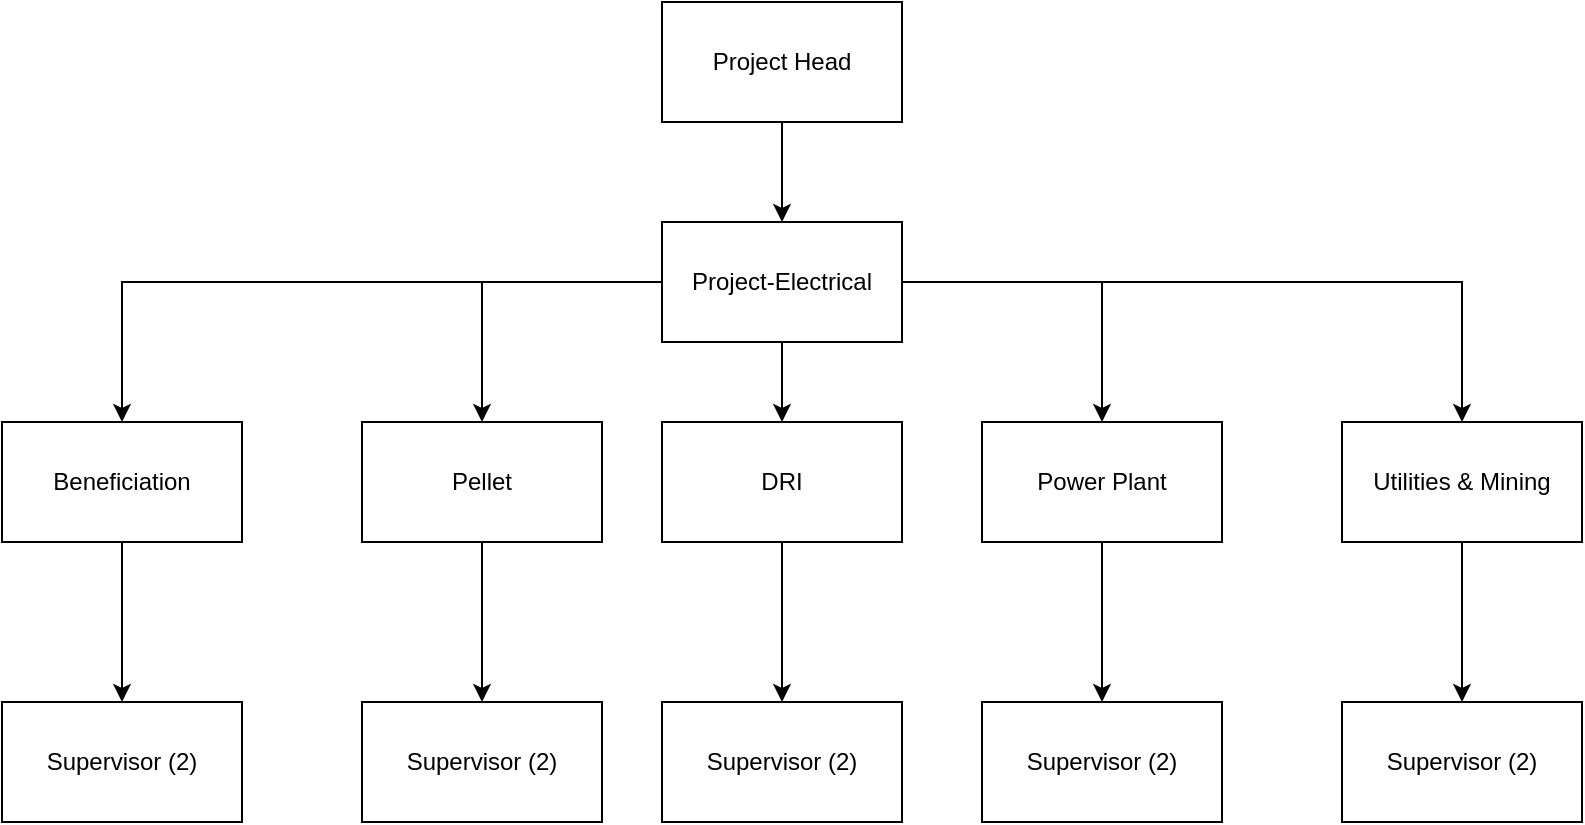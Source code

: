 <mxfile version="13.1.1" type="github"><diagram id="_ZACqjhuWuFWTCR3FeZC" name="Page-1"><mxGraphModel dx="868" dy="433" grid="1" gridSize="10" guides="1" tooltips="1" connect="1" arrows="1" fold="1" page="1" pageScale="1" pageWidth="850" pageHeight="1100" math="0" shadow="0"><root><mxCell id="0"/><mxCell id="1" parent="0"/><mxCell id="EbggujQhzVkPyazPbI4q-3" value="" style="edgeStyle=orthogonalEdgeStyle;rounded=0;orthogonalLoop=1;jettySize=auto;html=1;" edge="1" parent="1" source="EbggujQhzVkPyazPbI4q-1" target="EbggujQhzVkPyazPbI4q-2"><mxGeometry relative="1" as="geometry"/></mxCell><mxCell id="EbggujQhzVkPyazPbI4q-1" value="Project Head" style="rounded=0;whiteSpace=wrap;html=1;" vertex="1" parent="1"><mxGeometry x="360" y="20" width="120" height="60" as="geometry"/></mxCell><mxCell id="EbggujQhzVkPyazPbI4q-9" value="" style="edgeStyle=orthogonalEdgeStyle;rounded=0;orthogonalLoop=1;jettySize=auto;html=1;" edge="1" parent="1" source="EbggujQhzVkPyazPbI4q-2" target="EbggujQhzVkPyazPbI4q-6"><mxGeometry relative="1" as="geometry"/></mxCell><mxCell id="EbggujQhzVkPyazPbI4q-10" style="edgeStyle=orthogonalEdgeStyle;rounded=0;orthogonalLoop=1;jettySize=auto;html=1;exitX=0;exitY=0.5;exitDx=0;exitDy=0;" edge="1" parent="1" source="EbggujQhzVkPyazPbI4q-2" target="EbggujQhzVkPyazPbI4q-4"><mxGeometry relative="1" as="geometry"/></mxCell><mxCell id="EbggujQhzVkPyazPbI4q-11" style="edgeStyle=orthogonalEdgeStyle;rounded=0;orthogonalLoop=1;jettySize=auto;html=1;exitX=0;exitY=0.5;exitDx=0;exitDy=0;" edge="1" parent="1" source="EbggujQhzVkPyazPbI4q-2" target="EbggujQhzVkPyazPbI4q-5"><mxGeometry relative="1" as="geometry"/></mxCell><mxCell id="EbggujQhzVkPyazPbI4q-12" style="edgeStyle=orthogonalEdgeStyle;rounded=0;orthogonalLoop=1;jettySize=auto;html=1;exitX=1;exitY=0.5;exitDx=0;exitDy=0;entryX=0.5;entryY=0;entryDx=0;entryDy=0;" edge="1" parent="1" source="EbggujQhzVkPyazPbI4q-2" target="EbggujQhzVkPyazPbI4q-7"><mxGeometry relative="1" as="geometry"/></mxCell><mxCell id="EbggujQhzVkPyazPbI4q-13" style="edgeStyle=orthogonalEdgeStyle;rounded=0;orthogonalLoop=1;jettySize=auto;html=1;exitX=1;exitY=0.5;exitDx=0;exitDy=0;" edge="1" parent="1" source="EbggujQhzVkPyazPbI4q-2" target="EbggujQhzVkPyazPbI4q-8"><mxGeometry relative="1" as="geometry"/></mxCell><mxCell id="EbggujQhzVkPyazPbI4q-2" value="Project-Electrical" style="rounded=0;whiteSpace=wrap;html=1;" vertex="1" parent="1"><mxGeometry x="360" y="130" width="120" height="60" as="geometry"/></mxCell><mxCell id="EbggujQhzVkPyazPbI4q-15" value="" style="edgeStyle=orthogonalEdgeStyle;rounded=0;orthogonalLoop=1;jettySize=auto;html=1;" edge="1" parent="1" source="EbggujQhzVkPyazPbI4q-4" target="EbggujQhzVkPyazPbI4q-14"><mxGeometry relative="1" as="geometry"/></mxCell><mxCell id="EbggujQhzVkPyazPbI4q-4" value="Beneficiation" style="rounded=0;whiteSpace=wrap;html=1;" vertex="1" parent="1"><mxGeometry x="30" y="230" width="120" height="60" as="geometry"/></mxCell><mxCell id="EbggujQhzVkPyazPbI4q-14" value="Supervisor (2)" style="rounded=0;whiteSpace=wrap;html=1;" vertex="1" parent="1"><mxGeometry x="30" y="370" width="120" height="60" as="geometry"/></mxCell><mxCell id="EbggujQhzVkPyazPbI4q-20" value="" style="edgeStyle=orthogonalEdgeStyle;rounded=0;orthogonalLoop=1;jettySize=auto;html=1;" edge="1" parent="1" source="EbggujQhzVkPyazPbI4q-5" target="EbggujQhzVkPyazPbI4q-16"><mxGeometry relative="1" as="geometry"/></mxCell><mxCell id="EbggujQhzVkPyazPbI4q-5" value="Pellet" style="rounded=0;whiteSpace=wrap;html=1;" vertex="1" parent="1"><mxGeometry x="210" y="230" width="120" height="60" as="geometry"/></mxCell><mxCell id="EbggujQhzVkPyazPbI4q-21" value="" style="edgeStyle=orthogonalEdgeStyle;rounded=0;orthogonalLoop=1;jettySize=auto;html=1;" edge="1" parent="1" source="EbggujQhzVkPyazPbI4q-6" target="EbggujQhzVkPyazPbI4q-17"><mxGeometry relative="1" as="geometry"/></mxCell><mxCell id="EbggujQhzVkPyazPbI4q-6" value="DRI" style="rounded=0;whiteSpace=wrap;html=1;" vertex="1" parent="1"><mxGeometry x="360" y="230" width="120" height="60" as="geometry"/></mxCell><mxCell id="EbggujQhzVkPyazPbI4q-22" value="" style="edgeStyle=orthogonalEdgeStyle;rounded=0;orthogonalLoop=1;jettySize=auto;html=1;" edge="1" parent="1" source="EbggujQhzVkPyazPbI4q-7" target="EbggujQhzVkPyazPbI4q-18"><mxGeometry relative="1" as="geometry"/></mxCell><mxCell id="EbggujQhzVkPyazPbI4q-7" value="Power Plant" style="rounded=0;whiteSpace=wrap;html=1;" vertex="1" parent="1"><mxGeometry x="520" y="230" width="120" height="60" as="geometry"/></mxCell><mxCell id="EbggujQhzVkPyazPbI4q-23" value="" style="edgeStyle=orthogonalEdgeStyle;rounded=0;orthogonalLoop=1;jettySize=auto;html=1;" edge="1" parent="1" source="EbggujQhzVkPyazPbI4q-8" target="EbggujQhzVkPyazPbI4q-19"><mxGeometry relative="1" as="geometry"/></mxCell><mxCell id="EbggujQhzVkPyazPbI4q-8" value="Utilities &amp;amp; Mining" style="rounded=0;whiteSpace=wrap;html=1;" vertex="1" parent="1"><mxGeometry x="700" y="230" width="120" height="60" as="geometry"/></mxCell><mxCell id="EbggujQhzVkPyazPbI4q-16" value="Supervisor (2)" style="rounded=0;whiteSpace=wrap;html=1;" vertex="1" parent="1"><mxGeometry x="210" y="370" width="120" height="60" as="geometry"/></mxCell><mxCell id="EbggujQhzVkPyazPbI4q-17" value="Supervisor (2)" style="rounded=0;whiteSpace=wrap;html=1;" vertex="1" parent="1"><mxGeometry x="360" y="370" width="120" height="60" as="geometry"/></mxCell><mxCell id="EbggujQhzVkPyazPbI4q-18" value="Supervisor (2)" style="rounded=0;whiteSpace=wrap;html=1;" vertex="1" parent="1"><mxGeometry x="520" y="370" width="120" height="60" as="geometry"/></mxCell><mxCell id="EbggujQhzVkPyazPbI4q-19" value="Supervisor (2)" style="rounded=0;whiteSpace=wrap;html=1;" vertex="1" parent="1"><mxGeometry x="700" y="370" width="120" height="60" as="geometry"/></mxCell></root></mxGraphModel></diagram></mxfile>